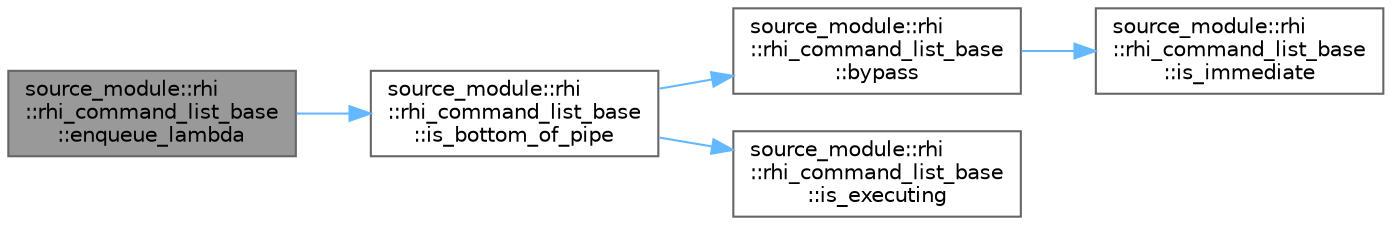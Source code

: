 digraph "source_module::rhi::rhi_command_list_base::enqueue_lambda"
{
 // LATEX_PDF_SIZE
  bgcolor="transparent";
  edge [fontname=Helvetica,fontsize=10,labelfontname=Helvetica,labelfontsize=10];
  node [fontname=Helvetica,fontsize=10,shape=box,height=0.2,width=0.4];
  rankdir="LR";
  Node1 [id="Node000001",label="source_module::rhi\l::rhi_command_list_base\l::enqueue_lambda",height=0.2,width=0.4,color="gray40", fillcolor="grey60", style="filled", fontcolor="black",tooltip=" "];
  Node1 -> Node2 [id="edge1_Node000001_Node000002",color="steelblue1",style="solid",tooltip=" "];
  Node2 [id="Node000002",label="source_module::rhi\l::rhi_command_list_base\l::is_bottom_of_pipe",height=0.2,width=0.4,color="grey40", fillcolor="white", style="filled",URL="$classsource__module_1_1rhi_1_1rhi__command__list__base.html#a853ed669de390b67ac8d27f9c4796ceb",tooltip=" "];
  Node2 -> Node3 [id="edge2_Node000002_Node000003",color="steelblue1",style="solid",tooltip=" "];
  Node3 [id="Node000003",label="source_module::rhi\l::rhi_command_list_base\l::bypass",height=0.2,width=0.4,color="grey40", fillcolor="white", style="filled",URL="$classsource__module_1_1rhi_1_1rhi__command__list__base.html#a58335fe4471060d9624a4bcf137cabc7",tooltip=" "];
  Node3 -> Node4 [id="edge3_Node000003_Node000004",color="steelblue1",style="solid",tooltip=" "];
  Node4 [id="Node000004",label="source_module::rhi\l::rhi_command_list_base\l::is_immediate",height=0.2,width=0.4,color="grey40", fillcolor="white", style="filled",URL="$classsource__module_1_1rhi_1_1rhi__command__list__base.html#abfbbe69b5f79d000d354dc8361c2fdb2",tooltip=" "];
  Node2 -> Node5 [id="edge4_Node000002_Node000005",color="steelblue1",style="solid",tooltip=" "];
  Node5 [id="Node000005",label="source_module::rhi\l::rhi_command_list_base\l::is_executing",height=0.2,width=0.4,color="grey40", fillcolor="white", style="filled",URL="$classsource__module_1_1rhi_1_1rhi__command__list__base.html#add688728638ae1bb0a3f5494eb268290",tooltip=" "];
}
